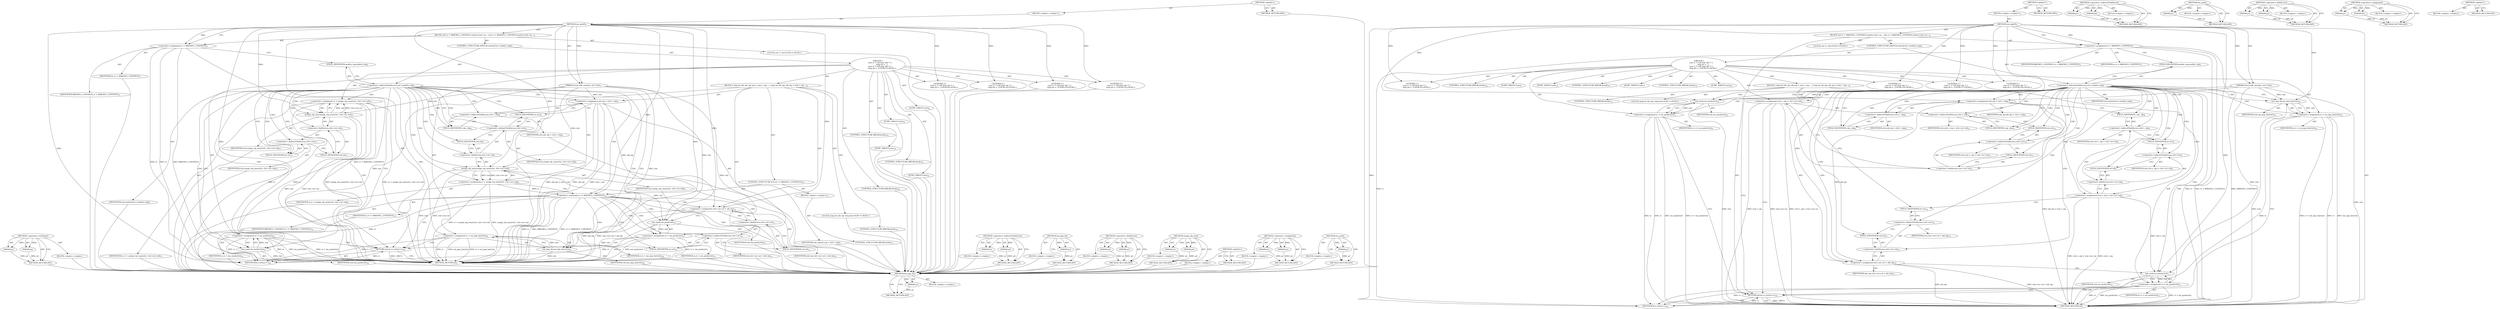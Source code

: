 digraph "em_push" {
vulnerable_118 [label=<(METHOD,em_jmp_far)>];
vulnerable_119 [label=<(PARAM,p1)>];
vulnerable_120 [label=<(BLOCK,&lt;empty&gt;,&lt;empty&gt;)>];
vulnerable_121 [label=<(METHOD_RETURN,ANY)>];
vulnerable_6 [label=<(METHOD,&lt;global&gt;)<SUB>1</SUB>>];
vulnerable_7 [label=<(BLOCK,&lt;empty&gt;,&lt;empty&gt;)<SUB>1</SUB>>];
vulnerable_8 [label=<(METHOD,em_grp45)<SUB>1</SUB>>];
vulnerable_9 [label=<(PARAM,struct x86_emulate_ctxt *ctxt)<SUB>1</SUB>>];
vulnerable_10 [label=<(BLOCK,{
	int rc = X86EMUL_CONTINUE;

	switch (ctxt-&gt;m...,{
	int rc = X86EMUL_CONTINUE;

	switch (ctxt-&gt;m...)<SUB>2</SUB>>];
vulnerable_11 [label="<(LOCAL,int rc: int)<SUB>3</SUB>>"];
vulnerable_12 [label=<(&lt;operator&gt;.assignment,rc = X86EMUL_CONTINUE)<SUB>3</SUB>>];
vulnerable_13 [label=<(IDENTIFIER,rc,rc = X86EMUL_CONTINUE)<SUB>3</SUB>>];
vulnerable_14 [label=<(IDENTIFIER,X86EMUL_CONTINUE,rc = X86EMUL_CONTINUE)<SUB>3</SUB>>];
vulnerable_15 [label=<(CONTROL_STRUCTURE,SWITCH,switch(ctxt-&gt;modrm_reg))<SUB>5</SUB>>];
vulnerable_16 [label=<(&lt;operator&gt;.indirectFieldAccess,ctxt-&gt;modrm_reg)<SUB>5</SUB>>];
vulnerable_17 [label=<(IDENTIFIER,ctxt,switch(ctxt-&gt;modrm_reg))<SUB>5</SUB>>];
vulnerable_18 [label=<(FIELD_IDENTIFIER,modrm_reg,modrm_reg)<SUB>5</SUB>>];
vulnerable_19 [label="<(BLOCK,{
 	case 2: /* call near abs */ {
 		long int o...,{
 	case 2: /* call near abs */ {
 		long int o...)<SUB>5</SUB>>"];
vulnerable_20 [label=<(JUMP_TARGET,case)<SUB>6</SUB>>];
vulnerable_21 [label="<(LITERAL,2,{
 	case 2: /* call near abs */ {
 		long int o...)<SUB>6</SUB>>"];
vulnerable_22 [label=<(BLOCK,{
 		long int old_eip;
 		old_eip = ctxt-&gt;_eip;...,{
 		long int old_eip;
 		old_eip = ctxt-&gt;_eip;...)<SUB>6</SUB>>];
vulnerable_23 [label="<(LOCAL,long int old_eip: long int)<SUB>7</SUB>>"];
vulnerable_24 [label=<(&lt;operator&gt;.assignment,old_eip = ctxt-&gt;_eip)<SUB>8</SUB>>];
vulnerable_25 [label=<(IDENTIFIER,old_eip,old_eip = ctxt-&gt;_eip)<SUB>8</SUB>>];
vulnerable_26 [label=<(&lt;operator&gt;.indirectFieldAccess,ctxt-&gt;_eip)<SUB>8</SUB>>];
vulnerable_27 [label=<(IDENTIFIER,ctxt,old_eip = ctxt-&gt;_eip)<SUB>8</SUB>>];
vulnerable_28 [label=<(FIELD_IDENTIFIER,_eip,_eip)<SUB>8</SUB>>];
vulnerable_29 [label=<(&lt;operator&gt;.assignment,ctxt-&gt;_eip = ctxt-&gt;src.val)<SUB>9</SUB>>];
vulnerable_30 [label=<(&lt;operator&gt;.indirectFieldAccess,ctxt-&gt;_eip)<SUB>9</SUB>>];
vulnerable_31 [label=<(IDENTIFIER,ctxt,ctxt-&gt;_eip = ctxt-&gt;src.val)<SUB>9</SUB>>];
vulnerable_32 [label=<(FIELD_IDENTIFIER,_eip,_eip)<SUB>9</SUB>>];
vulnerable_33 [label=<(&lt;operator&gt;.fieldAccess,ctxt-&gt;src.val)<SUB>9</SUB>>];
vulnerable_34 [label=<(&lt;operator&gt;.indirectFieldAccess,ctxt-&gt;src)<SUB>9</SUB>>];
vulnerable_35 [label=<(IDENTIFIER,ctxt,ctxt-&gt;_eip = ctxt-&gt;src.val)<SUB>9</SUB>>];
vulnerable_36 [label=<(FIELD_IDENTIFIER,src,src)<SUB>9</SUB>>];
vulnerable_37 [label=<(FIELD_IDENTIFIER,val,val)<SUB>9</SUB>>];
vulnerable_38 [label=<(&lt;operator&gt;.assignment,ctxt-&gt;src.val = old_eip)<SUB>10</SUB>>];
vulnerable_39 [label=<(&lt;operator&gt;.fieldAccess,ctxt-&gt;src.val)<SUB>10</SUB>>];
vulnerable_40 [label=<(&lt;operator&gt;.indirectFieldAccess,ctxt-&gt;src)<SUB>10</SUB>>];
vulnerable_41 [label=<(IDENTIFIER,ctxt,ctxt-&gt;src.val = old_eip)<SUB>10</SUB>>];
vulnerable_42 [label=<(FIELD_IDENTIFIER,src,src)<SUB>10</SUB>>];
vulnerable_43 [label=<(FIELD_IDENTIFIER,val,val)<SUB>10</SUB>>];
vulnerable_44 [label=<(IDENTIFIER,old_eip,ctxt-&gt;src.val = old_eip)<SUB>10</SUB>>];
vulnerable_45 [label=<(&lt;operator&gt;.assignment,rc = em_push(ctxt))<SUB>11</SUB>>];
vulnerable_46 [label=<(IDENTIFIER,rc,rc = em_push(ctxt))<SUB>11</SUB>>];
vulnerable_47 [label=<(em_push,em_push(ctxt))<SUB>11</SUB>>];
vulnerable_48 [label=<(IDENTIFIER,ctxt,em_push(ctxt))<SUB>11</SUB>>];
vulnerable_49 [label=<(CONTROL_STRUCTURE,BREAK,break;)<SUB>12</SUB>>];
vulnerable_50 [label=<(JUMP_TARGET,case)<SUB>14</SUB>>];
vulnerable_51 [label="<(LITERAL,4,{
 	case 2: /* call near abs */ {
 		long int o...)<SUB>14</SUB>>"];
vulnerable_52 [label=<(&lt;operator&gt;.assignment,ctxt-&gt;_eip = ctxt-&gt;src.val)<SUB>15</SUB>>];
vulnerable_53 [label=<(&lt;operator&gt;.indirectFieldAccess,ctxt-&gt;_eip)<SUB>15</SUB>>];
vulnerable_54 [label=<(IDENTIFIER,ctxt,ctxt-&gt;_eip = ctxt-&gt;src.val)<SUB>15</SUB>>];
vulnerable_55 [label=<(FIELD_IDENTIFIER,_eip,_eip)<SUB>15</SUB>>];
vulnerable_56 [label=<(&lt;operator&gt;.fieldAccess,ctxt-&gt;src.val)<SUB>15</SUB>>];
vulnerable_57 [label=<(&lt;operator&gt;.indirectFieldAccess,ctxt-&gt;src)<SUB>15</SUB>>];
vulnerable_58 [label=<(IDENTIFIER,ctxt,ctxt-&gt;_eip = ctxt-&gt;src.val)<SUB>15</SUB>>];
vulnerable_59 [label=<(FIELD_IDENTIFIER,src,src)<SUB>15</SUB>>];
vulnerable_60 [label=<(FIELD_IDENTIFIER,val,val)<SUB>15</SUB>>];
vulnerable_61 [label=<(CONTROL_STRUCTURE,BREAK,break;)<SUB>16</SUB>>];
vulnerable_62 [label=<(JUMP_TARGET,case)<SUB>17</SUB>>];
vulnerable_63 [label="<(LITERAL,5,{
 	case 2: /* call near abs */ {
 		long int o...)<SUB>17</SUB>>"];
vulnerable_64 [label=<(&lt;operator&gt;.assignment,rc = em_jmp_far(ctxt))<SUB>18</SUB>>];
vulnerable_65 [label=<(IDENTIFIER,rc,rc = em_jmp_far(ctxt))<SUB>18</SUB>>];
vulnerable_66 [label=<(em_jmp_far,em_jmp_far(ctxt))<SUB>18</SUB>>];
vulnerable_67 [label=<(IDENTIFIER,ctxt,em_jmp_far(ctxt))<SUB>18</SUB>>];
vulnerable_68 [label=<(CONTROL_STRUCTURE,BREAK,break;)<SUB>19</SUB>>];
vulnerable_69 [label=<(JUMP_TARGET,case)<SUB>20</SUB>>];
vulnerable_70 [label="<(LITERAL,6,{
 	case 2: /* call near abs */ {
 		long int o...)<SUB>20</SUB>>"];
vulnerable_71 [label=<(&lt;operator&gt;.assignment,rc = em_push(ctxt))<SUB>21</SUB>>];
vulnerable_72 [label=<(IDENTIFIER,rc,rc = em_push(ctxt))<SUB>21</SUB>>];
vulnerable_73 [label=<(em_push,em_push(ctxt))<SUB>21</SUB>>];
vulnerable_74 [label=<(IDENTIFIER,ctxt,em_push(ctxt))<SUB>21</SUB>>];
vulnerable_75 [label=<(CONTROL_STRUCTURE,BREAK,break;)<SUB>22</SUB>>];
vulnerable_76 [label=<(RETURN,return rc;,return rc;)<SUB>24</SUB>>];
vulnerable_77 [label=<(IDENTIFIER,rc,return rc;)<SUB>24</SUB>>];
vulnerable_78 [label=<(METHOD_RETURN,int)<SUB>1</SUB>>];
vulnerable_80 [label=<(METHOD_RETURN,ANY)<SUB>1</SUB>>];
vulnerable_104 [label=<(METHOD,&lt;operator&gt;.indirectFieldAccess)>];
vulnerable_105 [label=<(PARAM,p1)>];
vulnerable_106 [label=<(PARAM,p2)>];
vulnerable_107 [label=<(BLOCK,&lt;empty&gt;,&lt;empty&gt;)>];
vulnerable_108 [label=<(METHOD_RETURN,ANY)>];
vulnerable_114 [label=<(METHOD,em_push)>];
vulnerable_115 [label=<(PARAM,p1)>];
vulnerable_116 [label=<(BLOCK,&lt;empty&gt;,&lt;empty&gt;)>];
vulnerable_117 [label=<(METHOD_RETURN,ANY)>];
vulnerable_109 [label=<(METHOD,&lt;operator&gt;.fieldAccess)>];
vulnerable_110 [label=<(PARAM,p1)>];
vulnerable_111 [label=<(PARAM,p2)>];
vulnerable_112 [label=<(BLOCK,&lt;empty&gt;,&lt;empty&gt;)>];
vulnerable_113 [label=<(METHOD_RETURN,ANY)>];
vulnerable_99 [label=<(METHOD,&lt;operator&gt;.assignment)>];
vulnerable_100 [label=<(PARAM,p1)>];
vulnerable_101 [label=<(PARAM,p2)>];
vulnerable_102 [label=<(BLOCK,&lt;empty&gt;,&lt;empty&gt;)>];
vulnerable_103 [label=<(METHOD_RETURN,ANY)>];
vulnerable_93 [label=<(METHOD,&lt;global&gt;)<SUB>1</SUB>>];
vulnerable_94 [label=<(BLOCK,&lt;empty&gt;,&lt;empty&gt;)>];
vulnerable_95 [label=<(METHOD_RETURN,ANY)>];
fixed_125 [label=<(METHOD,&lt;operator&gt;.notEquals)>];
fixed_126 [label=<(PARAM,p1)>];
fixed_127 [label=<(PARAM,p2)>];
fixed_128 [label=<(BLOCK,&lt;empty&gt;,&lt;empty&gt;)>];
fixed_129 [label=<(METHOD_RETURN,ANY)>];
fixed_6 [label=<(METHOD,&lt;global&gt;)<SUB>1</SUB>>];
fixed_7 [label=<(BLOCK,&lt;empty&gt;,&lt;empty&gt;)<SUB>1</SUB>>];
fixed_8 [label=<(METHOD,em_grp45)<SUB>1</SUB>>];
fixed_9 [label=<(PARAM,struct x86_emulate_ctxt *ctxt)<SUB>1</SUB>>];
fixed_10 [label=<(BLOCK,{
	int rc = X86EMUL_CONTINUE;

	switch (ctxt-&gt;m...,{
	int rc = X86EMUL_CONTINUE;

	switch (ctxt-&gt;m...)<SUB>2</SUB>>];
fixed_11 [label="<(LOCAL,int rc: int)<SUB>3</SUB>>"];
fixed_12 [label=<(&lt;operator&gt;.assignment,rc = X86EMUL_CONTINUE)<SUB>3</SUB>>];
fixed_13 [label=<(IDENTIFIER,rc,rc = X86EMUL_CONTINUE)<SUB>3</SUB>>];
fixed_14 [label=<(IDENTIFIER,X86EMUL_CONTINUE,rc = X86EMUL_CONTINUE)<SUB>3</SUB>>];
fixed_15 [label=<(CONTROL_STRUCTURE,SWITCH,switch(ctxt-&gt;modrm_reg))<SUB>5</SUB>>];
fixed_16 [label=<(&lt;operator&gt;.indirectFieldAccess,ctxt-&gt;modrm_reg)<SUB>5</SUB>>];
fixed_17 [label=<(IDENTIFIER,ctxt,switch(ctxt-&gt;modrm_reg))<SUB>5</SUB>>];
fixed_18 [label=<(FIELD_IDENTIFIER,modrm_reg,modrm_reg)<SUB>5</SUB>>];
fixed_19 [label="<(BLOCK,{
 	case 2: /* call near abs */ {
 		long int o...,{
 	case 2: /* call near abs */ {
 		long int o...)<SUB>5</SUB>>"];
fixed_20 [label=<(JUMP_TARGET,case)<SUB>6</SUB>>];
fixed_21 [label="<(LITERAL,2,{
 	case 2: /* call near abs */ {
 		long int o...)<SUB>6</SUB>>"];
fixed_22 [label=<(BLOCK,{
 		long int old_eip;
 		old_eip = ctxt-&gt;_eip;...,{
 		long int old_eip;
 		old_eip = ctxt-&gt;_eip;...)<SUB>6</SUB>>];
fixed_23 [label="<(LOCAL,long int old_eip: long int)<SUB>7</SUB>>"];
fixed_24 [label=<(&lt;operator&gt;.assignment,old_eip = ctxt-&gt;_eip)<SUB>8</SUB>>];
fixed_25 [label=<(IDENTIFIER,old_eip,old_eip = ctxt-&gt;_eip)<SUB>8</SUB>>];
fixed_26 [label=<(&lt;operator&gt;.indirectFieldAccess,ctxt-&gt;_eip)<SUB>8</SUB>>];
fixed_27 [label=<(IDENTIFIER,ctxt,old_eip = ctxt-&gt;_eip)<SUB>8</SUB>>];
fixed_28 [label=<(FIELD_IDENTIFIER,_eip,_eip)<SUB>8</SUB>>];
fixed_29 [label=<(&lt;operator&gt;.assignment,rc = assign_eip_near(ctxt, ctxt-&gt;src.val))<SUB>9</SUB>>];
fixed_30 [label=<(IDENTIFIER,rc,rc = assign_eip_near(ctxt, ctxt-&gt;src.val))<SUB>9</SUB>>];
fixed_31 [label=<(assign_eip_near,assign_eip_near(ctxt, ctxt-&gt;src.val))<SUB>9</SUB>>];
fixed_32 [label=<(IDENTIFIER,ctxt,assign_eip_near(ctxt, ctxt-&gt;src.val))<SUB>9</SUB>>];
fixed_33 [label=<(&lt;operator&gt;.fieldAccess,ctxt-&gt;src.val)<SUB>9</SUB>>];
fixed_34 [label=<(&lt;operator&gt;.indirectFieldAccess,ctxt-&gt;src)<SUB>9</SUB>>];
fixed_35 [label=<(IDENTIFIER,ctxt,assign_eip_near(ctxt, ctxt-&gt;src.val))<SUB>9</SUB>>];
fixed_36 [label=<(FIELD_IDENTIFIER,src,src)<SUB>9</SUB>>];
fixed_37 [label=<(FIELD_IDENTIFIER,val,val)<SUB>9</SUB>>];
fixed_38 [label=<(CONTROL_STRUCTURE,IF,if (rc != X86EMUL_CONTINUE))<SUB>10</SUB>>];
fixed_39 [label=<(&lt;operator&gt;.notEquals,rc != X86EMUL_CONTINUE)<SUB>10</SUB>>];
fixed_40 [label=<(IDENTIFIER,rc,rc != X86EMUL_CONTINUE)<SUB>10</SUB>>];
fixed_41 [label=<(IDENTIFIER,X86EMUL_CONTINUE,rc != X86EMUL_CONTINUE)<SUB>10</SUB>>];
fixed_42 [label=<(BLOCK,&lt;empty&gt;,&lt;empty&gt;)<SUB>11</SUB>>];
fixed_43 [label=<(CONTROL_STRUCTURE,BREAK,break;)<SUB>11</SUB>>];
fixed_44 [label=<(&lt;operator&gt;.assignment,ctxt-&gt;src.val = old_eip)<SUB>12</SUB>>];
fixed_45 [label=<(&lt;operator&gt;.fieldAccess,ctxt-&gt;src.val)<SUB>12</SUB>>];
fixed_46 [label=<(&lt;operator&gt;.indirectFieldAccess,ctxt-&gt;src)<SUB>12</SUB>>];
fixed_47 [label=<(IDENTIFIER,ctxt,ctxt-&gt;src.val = old_eip)<SUB>12</SUB>>];
fixed_48 [label=<(FIELD_IDENTIFIER,src,src)<SUB>12</SUB>>];
fixed_49 [label=<(FIELD_IDENTIFIER,val,val)<SUB>12</SUB>>];
fixed_50 [label=<(IDENTIFIER,old_eip,ctxt-&gt;src.val = old_eip)<SUB>12</SUB>>];
fixed_51 [label=<(&lt;operator&gt;.assignment,rc = em_push(ctxt))<SUB>13</SUB>>];
fixed_52 [label=<(IDENTIFIER,rc,rc = em_push(ctxt))<SUB>13</SUB>>];
fixed_53 [label=<(em_push,em_push(ctxt))<SUB>13</SUB>>];
fixed_54 [label=<(IDENTIFIER,ctxt,em_push(ctxt))<SUB>13</SUB>>];
fixed_55 [label=<(CONTROL_STRUCTURE,BREAK,break;)<SUB>14</SUB>>];
fixed_56 [label=<(JUMP_TARGET,case)<SUB>16</SUB>>];
fixed_57 [label="<(LITERAL,4,{
 	case 2: /* call near abs */ {
 		long int o...)<SUB>16</SUB>>"];
fixed_58 [label=<(&lt;operator&gt;.assignment,rc = assign_eip_near(ctxt, ctxt-&gt;src.val))<SUB>17</SUB>>];
fixed_59 [label=<(IDENTIFIER,rc,rc = assign_eip_near(ctxt, ctxt-&gt;src.val))<SUB>17</SUB>>];
fixed_60 [label=<(assign_eip_near,assign_eip_near(ctxt, ctxt-&gt;src.val))<SUB>17</SUB>>];
fixed_61 [label=<(IDENTIFIER,ctxt,assign_eip_near(ctxt, ctxt-&gt;src.val))<SUB>17</SUB>>];
fixed_62 [label=<(&lt;operator&gt;.fieldAccess,ctxt-&gt;src.val)<SUB>17</SUB>>];
fixed_63 [label=<(&lt;operator&gt;.indirectFieldAccess,ctxt-&gt;src)<SUB>17</SUB>>];
fixed_64 [label=<(IDENTIFIER,ctxt,assign_eip_near(ctxt, ctxt-&gt;src.val))<SUB>17</SUB>>];
fixed_65 [label=<(FIELD_IDENTIFIER,src,src)<SUB>17</SUB>>];
fixed_66 [label=<(FIELD_IDENTIFIER,val,val)<SUB>17</SUB>>];
fixed_67 [label=<(CONTROL_STRUCTURE,BREAK,break;)<SUB>18</SUB>>];
fixed_68 [label=<(JUMP_TARGET,case)<SUB>19</SUB>>];
fixed_69 [label="<(LITERAL,5,{
 	case 2: /* call near abs */ {
 		long int o...)<SUB>19</SUB>>"];
fixed_70 [label=<(&lt;operator&gt;.assignment,rc = em_jmp_far(ctxt))<SUB>20</SUB>>];
fixed_71 [label=<(IDENTIFIER,rc,rc = em_jmp_far(ctxt))<SUB>20</SUB>>];
fixed_72 [label=<(em_jmp_far,em_jmp_far(ctxt))<SUB>20</SUB>>];
fixed_73 [label=<(IDENTIFIER,ctxt,em_jmp_far(ctxt))<SUB>20</SUB>>];
fixed_74 [label=<(CONTROL_STRUCTURE,BREAK,break;)<SUB>21</SUB>>];
fixed_75 [label=<(JUMP_TARGET,case)<SUB>22</SUB>>];
fixed_76 [label="<(LITERAL,6,{
 	case 2: /* call near abs */ {
 		long int o...)<SUB>22</SUB>>"];
fixed_77 [label=<(&lt;operator&gt;.assignment,rc = em_push(ctxt))<SUB>23</SUB>>];
fixed_78 [label=<(IDENTIFIER,rc,rc = em_push(ctxt))<SUB>23</SUB>>];
fixed_79 [label=<(em_push,em_push(ctxt))<SUB>23</SUB>>];
fixed_80 [label=<(IDENTIFIER,ctxt,em_push(ctxt))<SUB>23</SUB>>];
fixed_81 [label=<(CONTROL_STRUCTURE,BREAK,break;)<SUB>24</SUB>>];
fixed_82 [label=<(RETURN,return rc;,return rc;)<SUB>26</SUB>>];
fixed_83 [label=<(IDENTIFIER,rc,return rc;)<SUB>26</SUB>>];
fixed_84 [label=<(METHOD_RETURN,int)<SUB>1</SUB>>];
fixed_86 [label=<(METHOD_RETURN,ANY)<SUB>1</SUB>>];
fixed_110 [label=<(METHOD,&lt;operator&gt;.indirectFieldAccess)>];
fixed_111 [label=<(PARAM,p1)>];
fixed_112 [label=<(PARAM,p2)>];
fixed_113 [label=<(BLOCK,&lt;empty&gt;,&lt;empty&gt;)>];
fixed_114 [label=<(METHOD_RETURN,ANY)>];
fixed_134 [label=<(METHOD,em_jmp_far)>];
fixed_135 [label=<(PARAM,p1)>];
fixed_136 [label=<(BLOCK,&lt;empty&gt;,&lt;empty&gt;)>];
fixed_137 [label=<(METHOD_RETURN,ANY)>];
fixed_120 [label=<(METHOD,&lt;operator&gt;.fieldAccess)>];
fixed_121 [label=<(PARAM,p1)>];
fixed_122 [label=<(PARAM,p2)>];
fixed_123 [label=<(BLOCK,&lt;empty&gt;,&lt;empty&gt;)>];
fixed_124 [label=<(METHOD_RETURN,ANY)>];
fixed_115 [label=<(METHOD,assign_eip_near)>];
fixed_116 [label=<(PARAM,p1)>];
fixed_117 [label=<(PARAM,p2)>];
fixed_118 [label=<(BLOCK,&lt;empty&gt;,&lt;empty&gt;)>];
fixed_119 [label=<(METHOD_RETURN,ANY)>];
fixed_105 [label=<(METHOD,&lt;operator&gt;.assignment)>];
fixed_106 [label=<(PARAM,p1)>];
fixed_107 [label=<(PARAM,p2)>];
fixed_108 [label=<(BLOCK,&lt;empty&gt;,&lt;empty&gt;)>];
fixed_109 [label=<(METHOD_RETURN,ANY)>];
fixed_99 [label=<(METHOD,&lt;global&gt;)<SUB>1</SUB>>];
fixed_100 [label=<(BLOCK,&lt;empty&gt;,&lt;empty&gt;)>];
fixed_101 [label=<(METHOD_RETURN,ANY)>];
fixed_130 [label=<(METHOD,em_push)>];
fixed_131 [label=<(PARAM,p1)>];
fixed_132 [label=<(BLOCK,&lt;empty&gt;,&lt;empty&gt;)>];
fixed_133 [label=<(METHOD_RETURN,ANY)>];
vulnerable_118 -> vulnerable_119  [key=0, label="AST: "];
vulnerable_118 -> vulnerable_119  [key=1, label="DDG: "];
vulnerable_118 -> vulnerable_120  [key=0, label="AST: "];
vulnerable_118 -> vulnerable_121  [key=0, label="AST: "];
vulnerable_118 -> vulnerable_121  [key=1, label="CFG: "];
vulnerable_119 -> vulnerable_121  [key=0, label="DDG: p1"];
vulnerable_6 -> vulnerable_7  [key=0, label="AST: "];
vulnerable_6 -> vulnerable_80  [key=0, label="AST: "];
vulnerable_6 -> vulnerable_80  [key=1, label="CFG: "];
vulnerable_7 -> vulnerable_8  [key=0, label="AST: "];
vulnerable_8 -> vulnerable_9  [key=0, label="AST: "];
vulnerable_8 -> vulnerable_9  [key=1, label="DDG: "];
vulnerable_8 -> vulnerable_10  [key=0, label="AST: "];
vulnerable_8 -> vulnerable_78  [key=0, label="AST: "];
vulnerable_8 -> vulnerable_12  [key=0, label="CFG: "];
vulnerable_8 -> vulnerable_12  [key=1, label="DDG: "];
vulnerable_8 -> vulnerable_77  [key=0, label="DDG: "];
vulnerable_8 -> vulnerable_21  [key=0, label="DDG: "];
vulnerable_8 -> vulnerable_51  [key=0, label="DDG: "];
vulnerable_8 -> vulnerable_63  [key=0, label="DDG: "];
vulnerable_8 -> vulnerable_70  [key=0, label="DDG: "];
vulnerable_8 -> vulnerable_38  [key=0, label="DDG: "];
vulnerable_8 -> vulnerable_66  [key=0, label="DDG: "];
vulnerable_8 -> vulnerable_73  [key=0, label="DDG: "];
vulnerable_8 -> vulnerable_47  [key=0, label="DDG: "];
vulnerable_9 -> vulnerable_78  [key=0, label="DDG: ctxt"];
vulnerable_9 -> vulnerable_24  [key=0, label="DDG: ctxt"];
vulnerable_9 -> vulnerable_66  [key=0, label="DDG: ctxt"];
vulnerable_9 -> vulnerable_73  [key=0, label="DDG: ctxt"];
vulnerable_9 -> vulnerable_47  [key=0, label="DDG: ctxt"];
vulnerable_10 -> vulnerable_11  [key=0, label="AST: "];
vulnerable_10 -> vulnerable_12  [key=0, label="AST: "];
vulnerable_10 -> vulnerable_15  [key=0, label="AST: "];
vulnerable_10 -> vulnerable_76  [key=0, label="AST: "];
vulnerable_12 -> vulnerable_13  [key=0, label="AST: "];
vulnerable_12 -> vulnerable_14  [key=0, label="AST: "];
vulnerable_12 -> vulnerable_18  [key=0, label="CFG: "];
vulnerable_12 -> vulnerable_78  [key=0, label="DDG: rc"];
vulnerable_12 -> vulnerable_78  [key=1, label="DDG: rc = X86EMUL_CONTINUE"];
vulnerable_12 -> vulnerable_78  [key=2, label="DDG: X86EMUL_CONTINUE"];
vulnerable_12 -> vulnerable_77  [key=0, label="DDG: rc"];
vulnerable_15 -> vulnerable_16  [key=0, label="AST: "];
vulnerable_15 -> vulnerable_19  [key=0, label="AST: "];
vulnerable_16 -> vulnerable_17  [key=0, label="AST: "];
vulnerable_16 -> vulnerable_18  [key=0, label="AST: "];
vulnerable_16 -> vulnerable_28  [key=0, label="CFG: "];
vulnerable_16 -> vulnerable_28  [key=1, label="CDG: "];
vulnerable_16 -> vulnerable_55  [key=0, label="CFG: "];
vulnerable_16 -> vulnerable_55  [key=1, label="CDG: "];
vulnerable_16 -> vulnerable_66  [key=0, label="CFG: "];
vulnerable_16 -> vulnerable_66  [key=1, label="CDG: "];
vulnerable_16 -> vulnerable_73  [key=0, label="CFG: "];
vulnerable_16 -> vulnerable_73  [key=1, label="CDG: "];
vulnerable_16 -> vulnerable_76  [key=0, label="CFG: "];
vulnerable_16 -> vulnerable_47  [key=0, label="CDG: "];
vulnerable_16 -> vulnerable_30  [key=0, label="CDG: "];
vulnerable_16 -> vulnerable_34  [key=0, label="CDG: "];
vulnerable_16 -> vulnerable_32  [key=0, label="CDG: "];
vulnerable_16 -> vulnerable_60  [key=0, label="CDG: "];
vulnerable_16 -> vulnerable_26  [key=0, label="CDG: "];
vulnerable_16 -> vulnerable_64  [key=0, label="CDG: "];
vulnerable_16 -> vulnerable_42  [key=0, label="CDG: "];
vulnerable_16 -> vulnerable_57  [key=0, label="CDG: "];
vulnerable_16 -> vulnerable_52  [key=0, label="CDG: "];
vulnerable_16 -> vulnerable_37  [key=0, label="CDG: "];
vulnerable_16 -> vulnerable_38  [key=0, label="CDG: "];
vulnerable_16 -> vulnerable_56  [key=0, label="CDG: "];
vulnerable_16 -> vulnerable_45  [key=0, label="CDG: "];
vulnerable_16 -> vulnerable_40  [key=0, label="CDG: "];
vulnerable_16 -> vulnerable_29  [key=0, label="CDG: "];
vulnerable_16 -> vulnerable_59  [key=0, label="CDG: "];
vulnerable_16 -> vulnerable_43  [key=0, label="CDG: "];
vulnerable_16 -> vulnerable_24  [key=0, label="CDG: "];
vulnerable_16 -> vulnerable_33  [key=0, label="CDG: "];
vulnerable_16 -> vulnerable_71  [key=0, label="CDG: "];
vulnerable_16 -> vulnerable_36  [key=0, label="CDG: "];
vulnerable_16 -> vulnerable_53  [key=0, label="CDG: "];
vulnerable_16 -> vulnerable_39  [key=0, label="CDG: "];
vulnerable_18 -> vulnerable_16  [key=0, label="CFG: "];
vulnerable_19 -> vulnerable_20  [key=0, label="AST: "];
vulnerable_19 -> vulnerable_21  [key=0, label="AST: "];
vulnerable_19 -> vulnerable_22  [key=0, label="AST: "];
vulnerable_19 -> vulnerable_50  [key=0, label="AST: "];
vulnerable_19 -> vulnerable_51  [key=0, label="AST: "];
vulnerable_19 -> vulnerable_52  [key=0, label="AST: "];
vulnerable_19 -> vulnerable_61  [key=0, label="AST: "];
vulnerable_19 -> vulnerable_62  [key=0, label="AST: "];
vulnerable_19 -> vulnerable_63  [key=0, label="AST: "];
vulnerable_19 -> vulnerable_64  [key=0, label="AST: "];
vulnerable_19 -> vulnerable_68  [key=0, label="AST: "];
vulnerable_19 -> vulnerable_69  [key=0, label="AST: "];
vulnerable_19 -> vulnerable_70  [key=0, label="AST: "];
vulnerable_19 -> vulnerable_71  [key=0, label="AST: "];
vulnerable_19 -> vulnerable_75  [key=0, label="AST: "];
vulnerable_22 -> vulnerable_23  [key=0, label="AST: "];
vulnerable_22 -> vulnerable_24  [key=0, label="AST: "];
vulnerable_22 -> vulnerable_29  [key=0, label="AST: "];
vulnerable_22 -> vulnerable_38  [key=0, label="AST: "];
vulnerable_22 -> vulnerable_45  [key=0, label="AST: "];
vulnerable_22 -> vulnerable_49  [key=0, label="AST: "];
vulnerable_24 -> vulnerable_25  [key=0, label="AST: "];
vulnerable_24 -> vulnerable_26  [key=0, label="AST: "];
vulnerable_24 -> vulnerable_32  [key=0, label="CFG: "];
vulnerable_24 -> vulnerable_78  [key=0, label="DDG: old_eip = ctxt-&gt;_eip"];
vulnerable_24 -> vulnerable_38  [key=0, label="DDG: old_eip"];
vulnerable_26 -> vulnerable_27  [key=0, label="AST: "];
vulnerable_26 -> vulnerable_28  [key=0, label="AST: "];
vulnerable_26 -> vulnerable_24  [key=0, label="CFG: "];
vulnerable_28 -> vulnerable_26  [key=0, label="CFG: "];
vulnerable_29 -> vulnerable_30  [key=0, label="AST: "];
vulnerable_29 -> vulnerable_33  [key=0, label="AST: "];
vulnerable_29 -> vulnerable_42  [key=0, label="CFG: "];
vulnerable_29 -> vulnerable_78  [key=0, label="DDG: ctxt-&gt;_eip"];
vulnerable_29 -> vulnerable_78  [key=1, label="DDG: ctxt-&gt;_eip = ctxt-&gt;src.val"];
vulnerable_29 -> vulnerable_47  [key=0, label="DDG: ctxt-&gt;_eip"];
vulnerable_30 -> vulnerable_31  [key=0, label="AST: "];
vulnerable_30 -> vulnerable_32  [key=0, label="AST: "];
vulnerable_30 -> vulnerable_36  [key=0, label="CFG: "];
vulnerable_32 -> vulnerable_30  [key=0, label="CFG: "];
vulnerable_33 -> vulnerable_34  [key=0, label="AST: "];
vulnerable_33 -> vulnerable_37  [key=0, label="AST: "];
vulnerable_33 -> vulnerable_29  [key=0, label="CFG: "];
vulnerable_34 -> vulnerable_35  [key=0, label="AST: "];
vulnerable_34 -> vulnerable_36  [key=0, label="AST: "];
vulnerable_34 -> vulnerable_37  [key=0, label="CFG: "];
vulnerable_36 -> vulnerable_34  [key=0, label="CFG: "];
vulnerable_37 -> vulnerable_33  [key=0, label="CFG: "];
vulnerable_38 -> vulnerable_39  [key=0, label="AST: "];
vulnerable_38 -> vulnerable_44  [key=0, label="AST: "];
vulnerable_38 -> vulnerable_47  [key=0, label="CFG: "];
vulnerable_38 -> vulnerable_78  [key=0, label="DDG: old_eip"];
vulnerable_38 -> vulnerable_78  [key=1, label="DDG: ctxt-&gt;src.val = old_eip"];
vulnerable_39 -> vulnerable_40  [key=0, label="AST: "];
vulnerable_39 -> vulnerable_43  [key=0, label="AST: "];
vulnerable_39 -> vulnerable_38  [key=0, label="CFG: "];
vulnerable_40 -> vulnerable_41  [key=0, label="AST: "];
vulnerable_40 -> vulnerable_42  [key=0, label="AST: "];
vulnerable_40 -> vulnerable_43  [key=0, label="CFG: "];
vulnerable_42 -> vulnerable_40  [key=0, label="CFG: "];
vulnerable_43 -> vulnerable_39  [key=0, label="CFG: "];
vulnerable_45 -> vulnerable_46  [key=0, label="AST: "];
vulnerable_45 -> vulnerable_47  [key=0, label="AST: "];
vulnerable_45 -> vulnerable_76  [key=0, label="CFG: "];
vulnerable_45 -> vulnerable_78  [key=0, label="DDG: rc"];
vulnerable_45 -> vulnerable_78  [key=1, label="DDG: em_push(ctxt)"];
vulnerable_45 -> vulnerable_78  [key=2, label="DDG: rc = em_push(ctxt)"];
vulnerable_45 -> vulnerable_77  [key=0, label="DDG: rc"];
vulnerable_47 -> vulnerable_48  [key=0, label="AST: "];
vulnerable_47 -> vulnerable_45  [key=0, label="CFG: "];
vulnerable_47 -> vulnerable_45  [key=1, label="DDG: ctxt"];
vulnerable_47 -> vulnerable_78  [key=0, label="DDG: ctxt"];
vulnerable_52 -> vulnerable_53  [key=0, label="AST: "];
vulnerable_52 -> vulnerable_56  [key=0, label="AST: "];
vulnerable_52 -> vulnerable_76  [key=0, label="CFG: "];
vulnerable_52 -> vulnerable_78  [key=0, label="DDG: ctxt-&gt;_eip"];
vulnerable_52 -> vulnerable_78  [key=1, label="DDG: ctxt-&gt;src.val"];
vulnerable_52 -> vulnerable_78  [key=2, label="DDG: ctxt-&gt;_eip = ctxt-&gt;src.val"];
vulnerable_53 -> vulnerable_54  [key=0, label="AST: "];
vulnerable_53 -> vulnerable_55  [key=0, label="AST: "];
vulnerable_53 -> vulnerable_59  [key=0, label="CFG: "];
vulnerable_55 -> vulnerable_53  [key=0, label="CFG: "];
vulnerable_56 -> vulnerable_57  [key=0, label="AST: "];
vulnerable_56 -> vulnerable_60  [key=0, label="AST: "];
vulnerable_56 -> vulnerable_52  [key=0, label="CFG: "];
vulnerable_57 -> vulnerable_58  [key=0, label="AST: "];
vulnerable_57 -> vulnerable_59  [key=0, label="AST: "];
vulnerable_57 -> vulnerable_60  [key=0, label="CFG: "];
vulnerable_59 -> vulnerable_57  [key=0, label="CFG: "];
vulnerable_60 -> vulnerable_56  [key=0, label="CFG: "];
vulnerable_64 -> vulnerable_65  [key=0, label="AST: "];
vulnerable_64 -> vulnerable_66  [key=0, label="AST: "];
vulnerable_64 -> vulnerable_76  [key=0, label="CFG: "];
vulnerable_64 -> vulnerable_78  [key=0, label="DDG: rc"];
vulnerable_64 -> vulnerable_78  [key=1, label="DDG: em_jmp_far(ctxt)"];
vulnerable_64 -> vulnerable_78  [key=2, label="DDG: rc = em_jmp_far(ctxt)"];
vulnerable_64 -> vulnerable_77  [key=0, label="DDG: rc"];
vulnerable_66 -> vulnerable_67  [key=0, label="AST: "];
vulnerable_66 -> vulnerable_64  [key=0, label="CFG: "];
vulnerable_66 -> vulnerable_64  [key=1, label="DDG: ctxt"];
vulnerable_66 -> vulnerable_78  [key=0, label="DDG: ctxt"];
vulnerable_71 -> vulnerable_72  [key=0, label="AST: "];
vulnerable_71 -> vulnerable_73  [key=0, label="AST: "];
vulnerable_71 -> vulnerable_76  [key=0, label="CFG: "];
vulnerable_71 -> vulnerable_78  [key=0, label="DDG: rc"];
vulnerable_71 -> vulnerable_78  [key=1, label="DDG: em_push(ctxt)"];
vulnerable_71 -> vulnerable_78  [key=2, label="DDG: rc = em_push(ctxt)"];
vulnerable_71 -> vulnerable_77  [key=0, label="DDG: rc"];
vulnerable_73 -> vulnerable_74  [key=0, label="AST: "];
vulnerable_73 -> vulnerable_71  [key=0, label="CFG: "];
vulnerable_73 -> vulnerable_71  [key=1, label="DDG: ctxt"];
vulnerable_73 -> vulnerable_78  [key=0, label="DDG: ctxt"];
vulnerable_76 -> vulnerable_77  [key=0, label="AST: "];
vulnerable_76 -> vulnerable_78  [key=0, label="CFG: "];
vulnerable_76 -> vulnerable_78  [key=1, label="DDG: &lt;RET&gt;"];
vulnerable_77 -> vulnerable_76  [key=0, label="DDG: rc"];
vulnerable_104 -> vulnerable_105  [key=0, label="AST: "];
vulnerable_104 -> vulnerable_105  [key=1, label="DDG: "];
vulnerable_104 -> vulnerable_107  [key=0, label="AST: "];
vulnerable_104 -> vulnerable_106  [key=0, label="AST: "];
vulnerable_104 -> vulnerable_106  [key=1, label="DDG: "];
vulnerable_104 -> vulnerable_108  [key=0, label="AST: "];
vulnerable_104 -> vulnerable_108  [key=1, label="CFG: "];
vulnerable_105 -> vulnerable_108  [key=0, label="DDG: p1"];
vulnerable_106 -> vulnerable_108  [key=0, label="DDG: p2"];
vulnerable_114 -> vulnerable_115  [key=0, label="AST: "];
vulnerable_114 -> vulnerable_115  [key=1, label="DDG: "];
vulnerable_114 -> vulnerable_116  [key=0, label="AST: "];
vulnerable_114 -> vulnerable_117  [key=0, label="AST: "];
vulnerable_114 -> vulnerable_117  [key=1, label="CFG: "];
vulnerable_115 -> vulnerable_117  [key=0, label="DDG: p1"];
vulnerable_109 -> vulnerable_110  [key=0, label="AST: "];
vulnerable_109 -> vulnerable_110  [key=1, label="DDG: "];
vulnerable_109 -> vulnerable_112  [key=0, label="AST: "];
vulnerable_109 -> vulnerable_111  [key=0, label="AST: "];
vulnerable_109 -> vulnerable_111  [key=1, label="DDG: "];
vulnerable_109 -> vulnerable_113  [key=0, label="AST: "];
vulnerable_109 -> vulnerable_113  [key=1, label="CFG: "];
vulnerable_110 -> vulnerable_113  [key=0, label="DDG: p1"];
vulnerable_111 -> vulnerable_113  [key=0, label="DDG: p2"];
vulnerable_99 -> vulnerable_100  [key=0, label="AST: "];
vulnerable_99 -> vulnerable_100  [key=1, label="DDG: "];
vulnerable_99 -> vulnerable_102  [key=0, label="AST: "];
vulnerable_99 -> vulnerable_101  [key=0, label="AST: "];
vulnerable_99 -> vulnerable_101  [key=1, label="DDG: "];
vulnerable_99 -> vulnerable_103  [key=0, label="AST: "];
vulnerable_99 -> vulnerable_103  [key=1, label="CFG: "];
vulnerable_100 -> vulnerable_103  [key=0, label="DDG: p1"];
vulnerable_101 -> vulnerable_103  [key=0, label="DDG: p2"];
vulnerable_93 -> vulnerable_94  [key=0, label="AST: "];
vulnerable_93 -> vulnerable_95  [key=0, label="AST: "];
vulnerable_93 -> vulnerable_95  [key=1, label="CFG: "];
fixed_125 -> fixed_126  [key=0, label="AST: "];
fixed_125 -> fixed_126  [key=1, label="DDG: "];
fixed_125 -> fixed_128  [key=0, label="AST: "];
fixed_125 -> fixed_127  [key=0, label="AST: "];
fixed_125 -> fixed_127  [key=1, label="DDG: "];
fixed_125 -> fixed_129  [key=0, label="AST: "];
fixed_125 -> fixed_129  [key=1, label="CFG: "];
fixed_126 -> fixed_129  [key=0, label="DDG: p1"];
fixed_127 -> fixed_129  [key=0, label="DDG: p2"];
fixed_128 -> vulnerable_118  [key=0];
fixed_129 -> vulnerable_118  [key=0];
fixed_6 -> fixed_7  [key=0, label="AST: "];
fixed_6 -> fixed_86  [key=0, label="AST: "];
fixed_6 -> fixed_86  [key=1, label="CFG: "];
fixed_7 -> fixed_8  [key=0, label="AST: "];
fixed_8 -> fixed_9  [key=0, label="AST: "];
fixed_8 -> fixed_9  [key=1, label="DDG: "];
fixed_8 -> fixed_10  [key=0, label="AST: "];
fixed_8 -> fixed_84  [key=0, label="AST: "];
fixed_8 -> fixed_12  [key=0, label="CFG: "];
fixed_8 -> fixed_12  [key=1, label="DDG: "];
fixed_8 -> fixed_83  [key=0, label="DDG: "];
fixed_8 -> fixed_21  [key=0, label="DDG: "];
fixed_8 -> fixed_57  [key=0, label="DDG: "];
fixed_8 -> fixed_69  [key=0, label="DDG: "];
fixed_8 -> fixed_76  [key=0, label="DDG: "];
fixed_8 -> fixed_44  [key=0, label="DDG: "];
fixed_8 -> fixed_60  [key=0, label="DDG: "];
fixed_8 -> fixed_72  [key=0, label="DDG: "];
fixed_8 -> fixed_79  [key=0, label="DDG: "];
fixed_8 -> fixed_31  [key=0, label="DDG: "];
fixed_8 -> fixed_39  [key=0, label="DDG: "];
fixed_8 -> fixed_53  [key=0, label="DDG: "];
fixed_9 -> fixed_84  [key=0, label="DDG: ctxt"];
fixed_9 -> fixed_24  [key=0, label="DDG: ctxt"];
fixed_9 -> fixed_60  [key=0, label="DDG: ctxt"];
fixed_9 -> fixed_72  [key=0, label="DDG: ctxt"];
fixed_9 -> fixed_79  [key=0, label="DDG: ctxt"];
fixed_9 -> fixed_31  [key=0, label="DDG: ctxt"];
fixed_9 -> fixed_53  [key=0, label="DDG: ctxt"];
fixed_10 -> fixed_11  [key=0, label="AST: "];
fixed_10 -> fixed_12  [key=0, label="AST: "];
fixed_10 -> fixed_15  [key=0, label="AST: "];
fixed_10 -> fixed_82  [key=0, label="AST: "];
fixed_11 -> vulnerable_118  [key=0];
fixed_12 -> fixed_13  [key=0, label="AST: "];
fixed_12 -> fixed_14  [key=0, label="AST: "];
fixed_12 -> fixed_18  [key=0, label="CFG: "];
fixed_12 -> fixed_84  [key=0, label="DDG: rc"];
fixed_12 -> fixed_84  [key=1, label="DDG: X86EMUL_CONTINUE"];
fixed_12 -> fixed_84  [key=2, label="DDG: rc = X86EMUL_CONTINUE"];
fixed_12 -> fixed_83  [key=0, label="DDG: rc"];
fixed_13 -> vulnerable_118  [key=0];
fixed_14 -> vulnerable_118  [key=0];
fixed_15 -> fixed_16  [key=0, label="AST: "];
fixed_15 -> fixed_19  [key=0, label="AST: "];
fixed_16 -> fixed_17  [key=0, label="AST: "];
fixed_16 -> fixed_18  [key=0, label="AST: "];
fixed_16 -> fixed_28  [key=0, label="CFG: "];
fixed_16 -> fixed_28  [key=1, label="CDG: "];
fixed_16 -> fixed_65  [key=0, label="CFG: "];
fixed_16 -> fixed_65  [key=1, label="CDG: "];
fixed_16 -> fixed_72  [key=0, label="CFG: "];
fixed_16 -> fixed_72  [key=1, label="CDG: "];
fixed_16 -> fixed_79  [key=0, label="CFG: "];
fixed_16 -> fixed_79  [key=1, label="CDG: "];
fixed_16 -> fixed_82  [key=0, label="CFG: "];
fixed_16 -> fixed_34  [key=0, label="CDG: "];
fixed_16 -> fixed_60  [key=0, label="CDG: "];
fixed_16 -> fixed_26  [key=0, label="CDG: "];
fixed_16 -> fixed_77  [key=0, label="CDG: "];
fixed_16 -> fixed_66  [key=0, label="CDG: "];
fixed_16 -> fixed_37  [key=0, label="CDG: "];
fixed_16 -> fixed_29  [key=0, label="CDG: "];
fixed_16 -> fixed_24  [key=0, label="CDG: "];
fixed_16 -> fixed_58  [key=0, label="CDG: "];
fixed_16 -> fixed_33  [key=0, label="CDG: "];
fixed_16 -> fixed_36  [key=0, label="CDG: "];
fixed_16 -> fixed_70  [key=0, label="CDG: "];
fixed_16 -> fixed_63  [key=0, label="CDG: "];
fixed_16 -> fixed_62  [key=0, label="CDG: "];
fixed_16 -> fixed_39  [key=0, label="CDG: "];
fixed_16 -> fixed_31  [key=0, label="CDG: "];
fixed_17 -> vulnerable_118  [key=0];
fixed_18 -> fixed_16  [key=0, label="CFG: "];
fixed_19 -> fixed_20  [key=0, label="AST: "];
fixed_19 -> fixed_21  [key=0, label="AST: "];
fixed_19 -> fixed_22  [key=0, label="AST: "];
fixed_19 -> fixed_56  [key=0, label="AST: "];
fixed_19 -> fixed_57  [key=0, label="AST: "];
fixed_19 -> fixed_58  [key=0, label="AST: "];
fixed_19 -> fixed_67  [key=0, label="AST: "];
fixed_19 -> fixed_68  [key=0, label="AST: "];
fixed_19 -> fixed_69  [key=0, label="AST: "];
fixed_19 -> fixed_70  [key=0, label="AST: "];
fixed_19 -> fixed_74  [key=0, label="AST: "];
fixed_19 -> fixed_75  [key=0, label="AST: "];
fixed_19 -> fixed_76  [key=0, label="AST: "];
fixed_19 -> fixed_77  [key=0, label="AST: "];
fixed_19 -> fixed_81  [key=0, label="AST: "];
fixed_20 -> vulnerable_118  [key=0];
fixed_21 -> vulnerable_118  [key=0];
fixed_22 -> fixed_23  [key=0, label="AST: "];
fixed_22 -> fixed_24  [key=0, label="AST: "];
fixed_22 -> fixed_29  [key=0, label="AST: "];
fixed_22 -> fixed_38  [key=0, label="AST: "];
fixed_22 -> fixed_44  [key=0, label="AST: "];
fixed_22 -> fixed_51  [key=0, label="AST: "];
fixed_22 -> fixed_55  [key=0, label="AST: "];
fixed_23 -> vulnerable_118  [key=0];
fixed_24 -> fixed_25  [key=0, label="AST: "];
fixed_24 -> fixed_26  [key=0, label="AST: "];
fixed_24 -> fixed_36  [key=0, label="CFG: "];
fixed_24 -> fixed_84  [key=0, label="DDG: old_eip"];
fixed_24 -> fixed_84  [key=1, label="DDG: ctxt-&gt;_eip"];
fixed_24 -> fixed_84  [key=2, label="DDG: old_eip = ctxt-&gt;_eip"];
fixed_24 -> fixed_44  [key=0, label="DDG: old_eip"];
fixed_25 -> vulnerable_118  [key=0];
fixed_26 -> fixed_27  [key=0, label="AST: "];
fixed_26 -> fixed_28  [key=0, label="AST: "];
fixed_26 -> fixed_24  [key=0, label="CFG: "];
fixed_27 -> vulnerable_118  [key=0];
fixed_28 -> fixed_26  [key=0, label="CFG: "];
fixed_29 -> fixed_30  [key=0, label="AST: "];
fixed_29 -> fixed_31  [key=0, label="AST: "];
fixed_29 -> fixed_39  [key=0, label="CFG: "];
fixed_29 -> fixed_39  [key=1, label="DDG: rc"];
fixed_29 -> fixed_84  [key=0, label="DDG: assign_eip_near(ctxt, ctxt-&gt;src.val)"];
fixed_29 -> fixed_84  [key=1, label="DDG: rc = assign_eip_near(ctxt, ctxt-&gt;src.val)"];
fixed_30 -> vulnerable_118  [key=0];
fixed_31 -> fixed_32  [key=0, label="AST: "];
fixed_31 -> fixed_33  [key=0, label="AST: "];
fixed_31 -> fixed_29  [key=0, label="CFG: "];
fixed_31 -> fixed_29  [key=1, label="DDG: ctxt"];
fixed_31 -> fixed_29  [key=2, label="DDG: ctxt-&gt;src.val"];
fixed_31 -> fixed_84  [key=0, label="DDG: ctxt"];
fixed_31 -> fixed_84  [key=1, label="DDG: ctxt-&gt;src.val"];
fixed_31 -> fixed_53  [key=0, label="DDG: ctxt"];
fixed_32 -> vulnerable_118  [key=0];
fixed_33 -> fixed_34  [key=0, label="AST: "];
fixed_33 -> fixed_37  [key=0, label="AST: "];
fixed_33 -> fixed_31  [key=0, label="CFG: "];
fixed_34 -> fixed_35  [key=0, label="AST: "];
fixed_34 -> fixed_36  [key=0, label="AST: "];
fixed_34 -> fixed_37  [key=0, label="CFG: "];
fixed_35 -> vulnerable_118  [key=0];
fixed_36 -> fixed_34  [key=0, label="CFG: "];
fixed_37 -> fixed_33  [key=0, label="CFG: "];
fixed_38 -> fixed_39  [key=0, label="AST: "];
fixed_38 -> fixed_42  [key=0, label="AST: "];
fixed_39 -> fixed_40  [key=0, label="AST: "];
fixed_39 -> fixed_41  [key=0, label="AST: "];
fixed_39 -> fixed_82  [key=0, label="CFG: "];
fixed_39 -> fixed_48  [key=0, label="CFG: "];
fixed_39 -> fixed_48  [key=1, label="CDG: "];
fixed_39 -> fixed_84  [key=0, label="DDG: rc"];
fixed_39 -> fixed_84  [key=1, label="DDG: X86EMUL_CONTINUE"];
fixed_39 -> fixed_84  [key=2, label="DDG: rc != X86EMUL_CONTINUE"];
fixed_39 -> fixed_83  [key=0, label="DDG: rc"];
fixed_39 -> fixed_49  [key=0, label="CDG: "];
fixed_39 -> fixed_51  [key=0, label="CDG: "];
fixed_39 -> fixed_46  [key=0, label="CDG: "];
fixed_39 -> fixed_45  [key=0, label="CDG: "];
fixed_39 -> fixed_44  [key=0, label="CDG: "];
fixed_39 -> fixed_53  [key=0, label="CDG: "];
fixed_40 -> vulnerable_118  [key=0];
fixed_41 -> vulnerable_118  [key=0];
fixed_42 -> fixed_43  [key=0, label="AST: "];
fixed_43 -> vulnerable_118  [key=0];
fixed_44 -> fixed_45  [key=0, label="AST: "];
fixed_44 -> fixed_50  [key=0, label="AST: "];
fixed_44 -> fixed_53  [key=0, label="CFG: "];
fixed_44 -> fixed_84  [key=0, label="DDG: old_eip"];
fixed_44 -> fixed_84  [key=1, label="DDG: ctxt-&gt;src.val = old_eip"];
fixed_45 -> fixed_46  [key=0, label="AST: "];
fixed_45 -> fixed_49  [key=0, label="AST: "];
fixed_45 -> fixed_44  [key=0, label="CFG: "];
fixed_46 -> fixed_47  [key=0, label="AST: "];
fixed_46 -> fixed_48  [key=0, label="AST: "];
fixed_46 -> fixed_49  [key=0, label="CFG: "];
fixed_47 -> vulnerable_118  [key=0];
fixed_48 -> fixed_46  [key=0, label="CFG: "];
fixed_49 -> fixed_45  [key=0, label="CFG: "];
fixed_50 -> vulnerable_118  [key=0];
fixed_51 -> fixed_52  [key=0, label="AST: "];
fixed_51 -> fixed_53  [key=0, label="AST: "];
fixed_51 -> fixed_82  [key=0, label="CFG: "];
fixed_51 -> fixed_84  [key=0, label="DDG: rc"];
fixed_51 -> fixed_84  [key=1, label="DDG: em_push(ctxt)"];
fixed_51 -> fixed_84  [key=2, label="DDG: rc = em_push(ctxt)"];
fixed_51 -> fixed_83  [key=0, label="DDG: rc"];
fixed_52 -> vulnerable_118  [key=0];
fixed_53 -> fixed_54  [key=0, label="AST: "];
fixed_53 -> fixed_51  [key=0, label="CFG: "];
fixed_53 -> fixed_51  [key=1, label="DDG: ctxt"];
fixed_53 -> fixed_84  [key=0, label="DDG: ctxt"];
fixed_54 -> vulnerable_118  [key=0];
fixed_55 -> vulnerable_118  [key=0];
fixed_56 -> vulnerable_118  [key=0];
fixed_57 -> vulnerable_118  [key=0];
fixed_58 -> fixed_59  [key=0, label="AST: "];
fixed_58 -> fixed_60  [key=0, label="AST: "];
fixed_58 -> fixed_82  [key=0, label="CFG: "];
fixed_58 -> fixed_84  [key=0, label="DDG: rc"];
fixed_58 -> fixed_84  [key=1, label="DDG: assign_eip_near(ctxt, ctxt-&gt;src.val)"];
fixed_58 -> fixed_84  [key=2, label="DDG: rc = assign_eip_near(ctxt, ctxt-&gt;src.val)"];
fixed_58 -> fixed_83  [key=0, label="DDG: rc"];
fixed_59 -> vulnerable_118  [key=0];
fixed_60 -> fixed_61  [key=0, label="AST: "];
fixed_60 -> fixed_62  [key=0, label="AST: "];
fixed_60 -> fixed_58  [key=0, label="CFG: "];
fixed_60 -> fixed_58  [key=1, label="DDG: ctxt"];
fixed_60 -> fixed_58  [key=2, label="DDG: ctxt-&gt;src.val"];
fixed_60 -> fixed_84  [key=0, label="DDG: ctxt"];
fixed_60 -> fixed_84  [key=1, label="DDG: ctxt-&gt;src.val"];
fixed_61 -> vulnerable_118  [key=0];
fixed_62 -> fixed_63  [key=0, label="AST: "];
fixed_62 -> fixed_66  [key=0, label="AST: "];
fixed_62 -> fixed_60  [key=0, label="CFG: "];
fixed_63 -> fixed_64  [key=0, label="AST: "];
fixed_63 -> fixed_65  [key=0, label="AST: "];
fixed_63 -> fixed_66  [key=0, label="CFG: "];
fixed_64 -> vulnerable_118  [key=0];
fixed_65 -> fixed_63  [key=0, label="CFG: "];
fixed_66 -> fixed_62  [key=0, label="CFG: "];
fixed_67 -> vulnerable_118  [key=0];
fixed_68 -> vulnerable_118  [key=0];
fixed_69 -> vulnerable_118  [key=0];
fixed_70 -> fixed_71  [key=0, label="AST: "];
fixed_70 -> fixed_72  [key=0, label="AST: "];
fixed_70 -> fixed_82  [key=0, label="CFG: "];
fixed_70 -> fixed_84  [key=0, label="DDG: rc"];
fixed_70 -> fixed_84  [key=1, label="DDG: em_jmp_far(ctxt)"];
fixed_70 -> fixed_84  [key=2, label="DDG: rc = em_jmp_far(ctxt)"];
fixed_70 -> fixed_83  [key=0, label="DDG: rc"];
fixed_71 -> vulnerable_118  [key=0];
fixed_72 -> fixed_73  [key=0, label="AST: "];
fixed_72 -> fixed_70  [key=0, label="CFG: "];
fixed_72 -> fixed_70  [key=1, label="DDG: ctxt"];
fixed_72 -> fixed_84  [key=0, label="DDG: ctxt"];
fixed_73 -> vulnerable_118  [key=0];
fixed_74 -> vulnerable_118  [key=0];
fixed_75 -> vulnerable_118  [key=0];
fixed_76 -> vulnerable_118  [key=0];
fixed_77 -> fixed_78  [key=0, label="AST: "];
fixed_77 -> fixed_79  [key=0, label="AST: "];
fixed_77 -> fixed_82  [key=0, label="CFG: "];
fixed_77 -> fixed_84  [key=0, label="DDG: rc"];
fixed_77 -> fixed_84  [key=1, label="DDG: em_push(ctxt)"];
fixed_77 -> fixed_84  [key=2, label="DDG: rc = em_push(ctxt)"];
fixed_77 -> fixed_83  [key=0, label="DDG: rc"];
fixed_78 -> vulnerable_118  [key=0];
fixed_79 -> fixed_80  [key=0, label="AST: "];
fixed_79 -> fixed_77  [key=0, label="CFG: "];
fixed_79 -> fixed_77  [key=1, label="DDG: ctxt"];
fixed_79 -> fixed_84  [key=0, label="DDG: ctxt"];
fixed_80 -> vulnerable_118  [key=0];
fixed_81 -> vulnerable_118  [key=0];
fixed_82 -> fixed_83  [key=0, label="AST: "];
fixed_82 -> fixed_84  [key=0, label="CFG: "];
fixed_82 -> fixed_84  [key=1, label="DDG: &lt;RET&gt;"];
fixed_83 -> fixed_82  [key=0, label="DDG: rc"];
fixed_84 -> vulnerable_118  [key=0];
fixed_86 -> vulnerable_118  [key=0];
fixed_110 -> fixed_111  [key=0, label="AST: "];
fixed_110 -> fixed_111  [key=1, label="DDG: "];
fixed_110 -> fixed_113  [key=0, label="AST: "];
fixed_110 -> fixed_112  [key=0, label="AST: "];
fixed_110 -> fixed_112  [key=1, label="DDG: "];
fixed_110 -> fixed_114  [key=0, label="AST: "];
fixed_110 -> fixed_114  [key=1, label="CFG: "];
fixed_111 -> fixed_114  [key=0, label="DDG: p1"];
fixed_112 -> fixed_114  [key=0, label="DDG: p2"];
fixed_113 -> vulnerable_118  [key=0];
fixed_114 -> vulnerable_118  [key=0];
fixed_134 -> fixed_135  [key=0, label="AST: "];
fixed_134 -> fixed_135  [key=1, label="DDG: "];
fixed_134 -> fixed_136  [key=0, label="AST: "];
fixed_134 -> fixed_137  [key=0, label="AST: "];
fixed_134 -> fixed_137  [key=1, label="CFG: "];
fixed_135 -> fixed_137  [key=0, label="DDG: p1"];
fixed_136 -> vulnerable_118  [key=0];
fixed_137 -> vulnerable_118  [key=0];
fixed_120 -> fixed_121  [key=0, label="AST: "];
fixed_120 -> fixed_121  [key=1, label="DDG: "];
fixed_120 -> fixed_123  [key=0, label="AST: "];
fixed_120 -> fixed_122  [key=0, label="AST: "];
fixed_120 -> fixed_122  [key=1, label="DDG: "];
fixed_120 -> fixed_124  [key=0, label="AST: "];
fixed_120 -> fixed_124  [key=1, label="CFG: "];
fixed_121 -> fixed_124  [key=0, label="DDG: p1"];
fixed_122 -> fixed_124  [key=0, label="DDG: p2"];
fixed_123 -> vulnerable_118  [key=0];
fixed_124 -> vulnerable_118  [key=0];
fixed_115 -> fixed_116  [key=0, label="AST: "];
fixed_115 -> fixed_116  [key=1, label="DDG: "];
fixed_115 -> fixed_118  [key=0, label="AST: "];
fixed_115 -> fixed_117  [key=0, label="AST: "];
fixed_115 -> fixed_117  [key=1, label="DDG: "];
fixed_115 -> fixed_119  [key=0, label="AST: "];
fixed_115 -> fixed_119  [key=1, label="CFG: "];
fixed_116 -> fixed_119  [key=0, label="DDG: p1"];
fixed_117 -> fixed_119  [key=0, label="DDG: p2"];
fixed_118 -> vulnerable_118  [key=0];
fixed_119 -> vulnerable_118  [key=0];
fixed_105 -> fixed_106  [key=0, label="AST: "];
fixed_105 -> fixed_106  [key=1, label="DDG: "];
fixed_105 -> fixed_108  [key=0, label="AST: "];
fixed_105 -> fixed_107  [key=0, label="AST: "];
fixed_105 -> fixed_107  [key=1, label="DDG: "];
fixed_105 -> fixed_109  [key=0, label="AST: "];
fixed_105 -> fixed_109  [key=1, label="CFG: "];
fixed_106 -> fixed_109  [key=0, label="DDG: p1"];
fixed_107 -> fixed_109  [key=0, label="DDG: p2"];
fixed_108 -> vulnerable_118  [key=0];
fixed_109 -> vulnerable_118  [key=0];
fixed_99 -> fixed_100  [key=0, label="AST: "];
fixed_99 -> fixed_101  [key=0, label="AST: "];
fixed_99 -> fixed_101  [key=1, label="CFG: "];
fixed_100 -> vulnerable_118  [key=0];
fixed_101 -> vulnerable_118  [key=0];
fixed_130 -> fixed_131  [key=0, label="AST: "];
fixed_130 -> fixed_131  [key=1, label="DDG: "];
fixed_130 -> fixed_132  [key=0, label="AST: "];
fixed_130 -> fixed_133  [key=0, label="AST: "];
fixed_130 -> fixed_133  [key=1, label="CFG: "];
fixed_131 -> fixed_133  [key=0, label="DDG: p1"];
fixed_132 -> vulnerable_118  [key=0];
fixed_133 -> vulnerable_118  [key=0];
}
